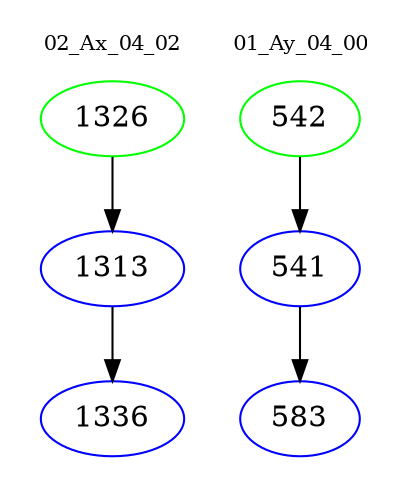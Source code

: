 digraph{
subgraph cluster_0 {
color = white
label = "02_Ax_04_02";
fontsize=10;
T0_1326 [label="1326", color="green"]
T0_1326 -> T0_1313 [color="black"]
T0_1313 [label="1313", color="blue"]
T0_1313 -> T0_1336 [color="black"]
T0_1336 [label="1336", color="blue"]
}
subgraph cluster_1 {
color = white
label = "01_Ay_04_00";
fontsize=10;
T1_542 [label="542", color="green"]
T1_542 -> T1_541 [color="black"]
T1_541 [label="541", color="blue"]
T1_541 -> T1_583 [color="black"]
T1_583 [label="583", color="blue"]
}
}
